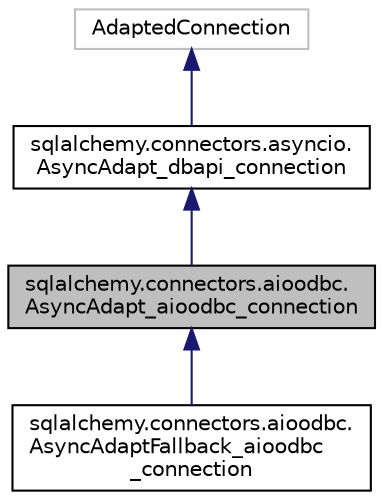 digraph "sqlalchemy.connectors.aioodbc.AsyncAdapt_aioodbc_connection"
{
 // LATEX_PDF_SIZE
  edge [fontname="Helvetica",fontsize="10",labelfontname="Helvetica",labelfontsize="10"];
  node [fontname="Helvetica",fontsize="10",shape=record];
  Node1 [label="sqlalchemy.connectors.aioodbc.\lAsyncAdapt_aioodbc_connection",height=0.2,width=0.4,color="black", fillcolor="grey75", style="filled", fontcolor="black",tooltip=" "];
  Node2 -> Node1 [dir="back",color="midnightblue",fontsize="10",style="solid",fontname="Helvetica"];
  Node2 [label="sqlalchemy.connectors.asyncio.\lAsyncAdapt_dbapi_connection",height=0.2,width=0.4,color="black", fillcolor="white", style="filled",URL="$classsqlalchemy_1_1connectors_1_1asyncio_1_1AsyncAdapt__dbapi__connection.html",tooltip=" "];
  Node3 -> Node2 [dir="back",color="midnightblue",fontsize="10",style="solid",fontname="Helvetica"];
  Node3 [label="AdaptedConnection",height=0.2,width=0.4,color="grey75", fillcolor="white", style="filled",tooltip=" "];
  Node1 -> Node4 [dir="back",color="midnightblue",fontsize="10",style="solid",fontname="Helvetica"];
  Node4 [label="sqlalchemy.connectors.aioodbc.\lAsyncAdaptFallback_aioodbc\l_connection",height=0.2,width=0.4,color="black", fillcolor="white", style="filled",URL="$classsqlalchemy_1_1connectors_1_1aioodbc_1_1AsyncAdaptFallback__aioodbc__connection.html",tooltip=" "];
}
